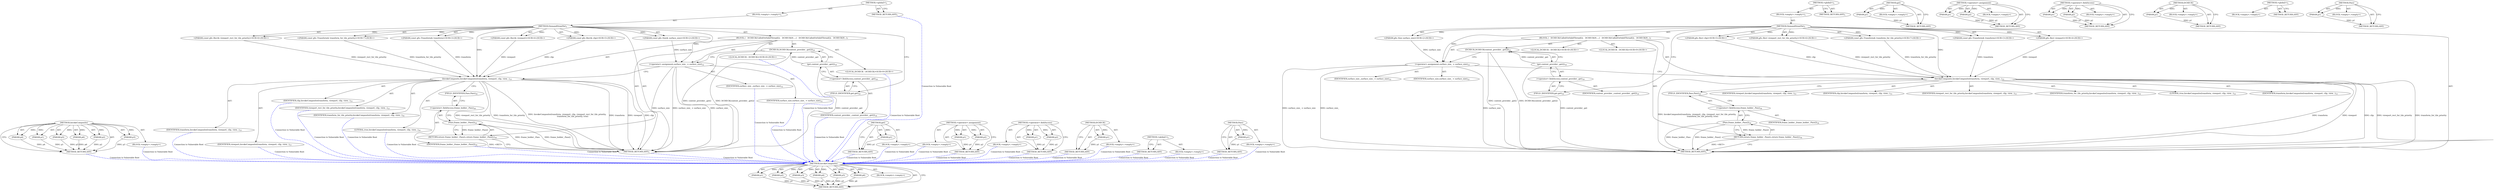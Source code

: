 digraph "Pass" {
vulnerable_81 [label=<(METHOD,InvokeComposite)>];
vulnerable_82 [label=<(PARAM,p1)>];
vulnerable_83 [label=<(PARAM,p2)>];
vulnerable_84 [label=<(PARAM,p3)>];
vulnerable_85 [label=<(PARAM,p4)>];
vulnerable_86 [label=<(PARAM,p5)>];
vulnerable_87 [label=<(PARAM,p6)>];
vulnerable_88 [label=<(BLOCK,&lt;empty&gt;,&lt;empty&gt;)>];
vulnerable_89 [label=<(METHOD_RETURN,ANY)>];
vulnerable_6 [label=<(METHOD,&lt;global&gt;)<SUB>1</SUB>>];
vulnerable_7 [label=<(BLOCK,&lt;empty&gt;,&lt;empty&gt;)<SUB>1</SUB>>];
vulnerable_8 [label=<(METHOD,DemandDrawHw)<SUB>1</SUB>>];
vulnerable_9 [label="<(PARAM,gfx::Size surface_size)<SUB>2</SUB>>"];
vulnerable_10 [label="<(PARAM,const gfx::Transform&amp; transform)<SUB>3</SUB>>"];
vulnerable_11 [label="<(PARAM,gfx::Rect viewport)<SUB>4</SUB>>"];
vulnerable_12 [label="<(PARAM,gfx::Rect clip)<SUB>5</SUB>>"];
vulnerable_13 [label="<(PARAM,gfx::Rect viewport_rect_for_tile_priority)<SUB>6</SUB>>"];
vulnerable_14 [label="<(PARAM,const gfx::Transform&amp; transform_for_tile_priority)<SUB>7</SUB>>"];
vulnerable_15 [label=<(BLOCK,{
   DCHECK(CalledOnValidThread());
   DCHECK(H...,{
   DCHECK(CalledOnValidThread());
   DCHECK(H...)<SUB>7</SUB>>];
vulnerable_16 [label="<(LOCAL,DCHECK : DCHECK)<SUB>8</SUB>>"];
vulnerable_17 [label="<(LOCAL,DCHECK : DCHECK)<SUB>9</SUB>>"];
vulnerable_18 [label=<(DCHECK,DCHECK(context_provider_.get()))<SUB>10</SUB>>];
vulnerable_19 [label=<(get,context_provider_.get())<SUB>10</SUB>>];
vulnerable_20 [label=<(&lt;operator&gt;.fieldAccess,context_provider_.get)<SUB>10</SUB>>];
vulnerable_21 [label=<(IDENTIFIER,context_provider_,context_provider_.get())<SUB>10</SUB>>];
vulnerable_22 [label=<(FIELD_IDENTIFIER,get,get)<SUB>10</SUB>>];
vulnerable_23 [label=<(&lt;operator&gt;.assignment,surface_size_ = surface_size)<SUB>12</SUB>>];
vulnerable_24 [label=<(IDENTIFIER,surface_size_,surface_size_ = surface_size)<SUB>12</SUB>>];
vulnerable_25 [label=<(IDENTIFIER,surface_size,surface_size_ = surface_size)<SUB>12</SUB>>];
vulnerable_26 [label=<(InvokeComposite,InvokeComposite(transform, viewport, clip, view...)<SUB>13</SUB>>];
vulnerable_27 [label=<(IDENTIFIER,transform,InvokeComposite(transform, viewport, clip, view...)<SUB>13</SUB>>];
vulnerable_28 [label=<(IDENTIFIER,viewport,InvokeComposite(transform, viewport, clip, view...)<SUB>13</SUB>>];
vulnerable_29 [label=<(IDENTIFIER,clip,InvokeComposite(transform, viewport, clip, view...)<SUB>13</SUB>>];
vulnerable_30 [label=<(IDENTIFIER,viewport_rect_for_tile_priority,InvokeComposite(transform, viewport, clip, view...)<SUB>13</SUB>>];
vulnerable_31 [label=<(IDENTIFIER,transform_for_tile_priority,InvokeComposite(transform, viewport, clip, view...)<SUB>14</SUB>>];
vulnerable_32 [label=<(LITERAL,true,InvokeComposite(transform, viewport, clip, view...)<SUB>14</SUB>>];
vulnerable_33 [label=<(RETURN,return frame_holder_.Pass();,return frame_holder_.Pass();)<SUB>16</SUB>>];
vulnerable_34 [label=<(Pass,frame_holder_.Pass())<SUB>16</SUB>>];
vulnerable_35 [label=<(&lt;operator&gt;.fieldAccess,frame_holder_.Pass)<SUB>16</SUB>>];
vulnerable_36 [label=<(IDENTIFIER,frame_holder_,frame_holder_.Pass())<SUB>16</SUB>>];
vulnerable_37 [label=<(FIELD_IDENTIFIER,Pass,Pass)<SUB>16</SUB>>];
vulnerable_38 [label=<(METHOD_RETURN,ANY)<SUB>1</SUB>>];
vulnerable_40 [label=<(METHOD_RETURN,ANY)<SUB>1</SUB>>];
vulnerable_67 [label=<(METHOD,get)>];
vulnerable_68 [label=<(PARAM,p1)>];
vulnerable_69 [label=<(BLOCK,&lt;empty&gt;,&lt;empty&gt;)>];
vulnerable_70 [label=<(METHOD_RETURN,ANY)>];
vulnerable_76 [label=<(METHOD,&lt;operator&gt;.assignment)>];
vulnerable_77 [label=<(PARAM,p1)>];
vulnerable_78 [label=<(PARAM,p2)>];
vulnerable_79 [label=<(BLOCK,&lt;empty&gt;,&lt;empty&gt;)>];
vulnerable_80 [label=<(METHOD_RETURN,ANY)>];
vulnerable_71 [label=<(METHOD,&lt;operator&gt;.fieldAccess)>];
vulnerable_72 [label=<(PARAM,p1)>];
vulnerable_73 [label=<(PARAM,p2)>];
vulnerable_74 [label=<(BLOCK,&lt;empty&gt;,&lt;empty&gt;)>];
vulnerable_75 [label=<(METHOD_RETURN,ANY)>];
vulnerable_63 [label=<(METHOD,DCHECK)>];
vulnerable_64 [label=<(PARAM,p1)>];
vulnerable_65 [label=<(BLOCK,&lt;empty&gt;,&lt;empty&gt;)>];
vulnerable_66 [label=<(METHOD_RETURN,ANY)>];
vulnerable_57 [label=<(METHOD,&lt;global&gt;)<SUB>1</SUB>>];
vulnerable_58 [label=<(BLOCK,&lt;empty&gt;,&lt;empty&gt;)>];
vulnerable_59 [label=<(METHOD_RETURN,ANY)>];
vulnerable_90 [label=<(METHOD,Pass)>];
vulnerable_91 [label=<(PARAM,p1)>];
vulnerable_92 [label=<(BLOCK,&lt;empty&gt;,&lt;empty&gt;)>];
vulnerable_93 [label=<(METHOD_RETURN,ANY)>];
fixed_81 [label=<(METHOD,InvokeComposite)>];
fixed_82 [label=<(PARAM,p1)>];
fixed_83 [label=<(PARAM,p2)>];
fixed_84 [label=<(PARAM,p3)>];
fixed_85 [label=<(PARAM,p4)>];
fixed_86 [label=<(PARAM,p5)>];
fixed_87 [label=<(PARAM,p6)>];
fixed_88 [label=<(BLOCK,&lt;empty&gt;,&lt;empty&gt;)>];
fixed_89 [label=<(METHOD_RETURN,ANY)>];
fixed_6 [label=<(METHOD,&lt;global&gt;)<SUB>1</SUB>>];
fixed_7 [label=<(BLOCK,&lt;empty&gt;,&lt;empty&gt;)<SUB>1</SUB>>];
fixed_8 [label=<(METHOD,DemandDrawHw)<SUB>1</SUB>>];
fixed_9 [label="<(PARAM,const gfx::Size&amp; surface_size)<SUB>2</SUB>>"];
fixed_10 [label="<(PARAM,const gfx::Transform&amp; transform)<SUB>3</SUB>>"];
fixed_11 [label="<(PARAM,const gfx::Rect&amp; viewport)<SUB>4</SUB>>"];
fixed_12 [label="<(PARAM,const gfx::Rect&amp; clip)<SUB>5</SUB>>"];
fixed_13 [label="<(PARAM,const gfx::Rect&amp; viewport_rect_for_tile_priority)<SUB>6</SUB>>"];
fixed_14 [label="<(PARAM,const gfx::Transform&amp; transform_for_tile_priority)<SUB>7</SUB>>"];
fixed_15 [label=<(BLOCK,{
   DCHECK(CalledOnValidThread());
   DCHECK(H...,{
   DCHECK(CalledOnValidThread());
   DCHECK(H...)<SUB>7</SUB>>];
fixed_16 [label="<(LOCAL,DCHECK : DCHECK)<SUB>8</SUB>>"];
fixed_17 [label="<(LOCAL,DCHECK : DCHECK)<SUB>9</SUB>>"];
fixed_18 [label=<(DCHECK,DCHECK(context_provider_.get()))<SUB>10</SUB>>];
fixed_19 [label=<(get,context_provider_.get())<SUB>10</SUB>>];
fixed_20 [label=<(&lt;operator&gt;.fieldAccess,context_provider_.get)<SUB>10</SUB>>];
fixed_21 [label=<(IDENTIFIER,context_provider_,context_provider_.get())<SUB>10</SUB>>];
fixed_22 [label=<(FIELD_IDENTIFIER,get,get)<SUB>10</SUB>>];
fixed_23 [label=<(&lt;operator&gt;.assignment,surface_size_ = surface_size)<SUB>12</SUB>>];
fixed_24 [label=<(IDENTIFIER,surface_size_,surface_size_ = surface_size)<SUB>12</SUB>>];
fixed_25 [label=<(IDENTIFIER,surface_size,surface_size_ = surface_size)<SUB>12</SUB>>];
fixed_26 [label=<(InvokeComposite,InvokeComposite(transform, viewport, clip, view...)<SUB>13</SUB>>];
fixed_27 [label=<(IDENTIFIER,transform,InvokeComposite(transform, viewport, clip, view...)<SUB>13</SUB>>];
fixed_28 [label=<(IDENTIFIER,viewport,InvokeComposite(transform, viewport, clip, view...)<SUB>13</SUB>>];
fixed_29 [label=<(IDENTIFIER,clip,InvokeComposite(transform, viewport, clip, view...)<SUB>13</SUB>>];
fixed_30 [label=<(IDENTIFIER,viewport_rect_for_tile_priority,InvokeComposite(transform, viewport, clip, view...)<SUB>13</SUB>>];
fixed_31 [label=<(IDENTIFIER,transform_for_tile_priority,InvokeComposite(transform, viewport, clip, view...)<SUB>14</SUB>>];
fixed_32 [label=<(LITERAL,true,InvokeComposite(transform, viewport, clip, view...)<SUB>14</SUB>>];
fixed_33 [label=<(RETURN,return frame_holder_.Pass();,return frame_holder_.Pass();)<SUB>16</SUB>>];
fixed_34 [label=<(Pass,frame_holder_.Pass())<SUB>16</SUB>>];
fixed_35 [label=<(&lt;operator&gt;.fieldAccess,frame_holder_.Pass)<SUB>16</SUB>>];
fixed_36 [label=<(IDENTIFIER,frame_holder_,frame_holder_.Pass())<SUB>16</SUB>>];
fixed_37 [label=<(FIELD_IDENTIFIER,Pass,Pass)<SUB>16</SUB>>];
fixed_38 [label=<(METHOD_RETURN,ANY)<SUB>1</SUB>>];
fixed_40 [label=<(METHOD_RETURN,ANY)<SUB>1</SUB>>];
fixed_67 [label=<(METHOD,get)>];
fixed_68 [label=<(PARAM,p1)>];
fixed_69 [label=<(BLOCK,&lt;empty&gt;,&lt;empty&gt;)>];
fixed_70 [label=<(METHOD_RETURN,ANY)>];
fixed_76 [label=<(METHOD,&lt;operator&gt;.assignment)>];
fixed_77 [label=<(PARAM,p1)>];
fixed_78 [label=<(PARAM,p2)>];
fixed_79 [label=<(BLOCK,&lt;empty&gt;,&lt;empty&gt;)>];
fixed_80 [label=<(METHOD_RETURN,ANY)>];
fixed_71 [label=<(METHOD,&lt;operator&gt;.fieldAccess)>];
fixed_72 [label=<(PARAM,p1)>];
fixed_73 [label=<(PARAM,p2)>];
fixed_74 [label=<(BLOCK,&lt;empty&gt;,&lt;empty&gt;)>];
fixed_75 [label=<(METHOD_RETURN,ANY)>];
fixed_63 [label=<(METHOD,DCHECK)>];
fixed_64 [label=<(PARAM,p1)>];
fixed_65 [label=<(BLOCK,&lt;empty&gt;,&lt;empty&gt;)>];
fixed_66 [label=<(METHOD_RETURN,ANY)>];
fixed_57 [label=<(METHOD,&lt;global&gt;)<SUB>1</SUB>>];
fixed_58 [label=<(BLOCK,&lt;empty&gt;,&lt;empty&gt;)>];
fixed_59 [label=<(METHOD_RETURN,ANY)>];
fixed_90 [label=<(METHOD,Pass)>];
fixed_91 [label=<(PARAM,p1)>];
fixed_92 [label=<(BLOCK,&lt;empty&gt;,&lt;empty&gt;)>];
fixed_93 [label=<(METHOD_RETURN,ANY)>];
vulnerable_81 -> vulnerable_82  [key=0, label="AST: "];
vulnerable_81 -> vulnerable_82  [key=1, label="DDG: "];
vulnerable_81 -> vulnerable_88  [key=0, label="AST: "];
vulnerable_81 -> vulnerable_83  [key=0, label="AST: "];
vulnerable_81 -> vulnerable_83  [key=1, label="DDG: "];
vulnerable_81 -> vulnerable_89  [key=0, label="AST: "];
vulnerable_81 -> vulnerable_89  [key=1, label="CFG: "];
vulnerable_81 -> vulnerable_84  [key=0, label="AST: "];
vulnerable_81 -> vulnerable_84  [key=1, label="DDG: "];
vulnerable_81 -> vulnerable_85  [key=0, label="AST: "];
vulnerable_81 -> vulnerable_85  [key=1, label="DDG: "];
vulnerable_81 -> vulnerable_86  [key=0, label="AST: "];
vulnerable_81 -> vulnerable_86  [key=1, label="DDG: "];
vulnerable_81 -> vulnerable_87  [key=0, label="AST: "];
vulnerable_81 -> vulnerable_87  [key=1, label="DDG: "];
vulnerable_82 -> vulnerable_89  [key=0, label="DDG: p1"];
vulnerable_83 -> vulnerable_89  [key=0, label="DDG: p2"];
vulnerable_84 -> vulnerable_89  [key=0, label="DDG: p3"];
vulnerable_85 -> vulnerable_89  [key=0, label="DDG: p4"];
vulnerable_86 -> vulnerable_89  [key=0, label="DDG: p5"];
vulnerable_87 -> vulnerable_89  [key=0, label="DDG: p6"];
vulnerable_6 -> vulnerable_7  [key=0, label="AST: "];
vulnerable_6 -> vulnerable_40  [key=0, label="AST: "];
vulnerable_6 -> vulnerable_40  [key=1, label="CFG: "];
vulnerable_7 -> vulnerable_8  [key=0, label="AST: "];
vulnerable_8 -> vulnerable_9  [key=0, label="AST: "];
vulnerable_8 -> vulnerable_9  [key=1, label="DDG: "];
vulnerable_8 -> vulnerable_10  [key=0, label="AST: "];
vulnerable_8 -> vulnerable_10  [key=1, label="DDG: "];
vulnerable_8 -> vulnerable_11  [key=0, label="AST: "];
vulnerable_8 -> vulnerable_11  [key=1, label="DDG: "];
vulnerable_8 -> vulnerable_12  [key=0, label="AST: "];
vulnerable_8 -> vulnerable_12  [key=1, label="DDG: "];
vulnerable_8 -> vulnerable_13  [key=0, label="AST: "];
vulnerable_8 -> vulnerable_13  [key=1, label="DDG: "];
vulnerable_8 -> vulnerable_14  [key=0, label="AST: "];
vulnerable_8 -> vulnerable_14  [key=1, label="DDG: "];
vulnerable_8 -> vulnerable_15  [key=0, label="AST: "];
vulnerable_8 -> vulnerable_38  [key=0, label="AST: "];
vulnerable_8 -> vulnerable_22  [key=0, label="CFG: "];
vulnerable_8 -> vulnerable_23  [key=0, label="DDG: "];
vulnerable_8 -> vulnerable_26  [key=0, label="DDG: "];
vulnerable_9 -> vulnerable_23  [key=0, label="DDG: surface_size"];
vulnerable_10 -> vulnerable_26  [key=0, label="DDG: transform"];
vulnerable_11 -> vulnerable_26  [key=0, label="DDG: viewport"];
vulnerable_12 -> vulnerable_26  [key=0, label="DDG: clip"];
vulnerable_13 -> vulnerable_26  [key=0, label="DDG: viewport_rect_for_tile_priority"];
vulnerable_14 -> vulnerable_26  [key=0, label="DDG: transform_for_tile_priority"];
vulnerable_15 -> vulnerable_16  [key=0, label="AST: "];
vulnerable_15 -> vulnerable_17  [key=0, label="AST: "];
vulnerable_15 -> vulnerable_18  [key=0, label="AST: "];
vulnerable_15 -> vulnerable_23  [key=0, label="AST: "];
vulnerable_15 -> vulnerable_26  [key=0, label="AST: "];
vulnerable_15 -> vulnerable_33  [key=0, label="AST: "];
vulnerable_18 -> vulnerable_19  [key=0, label="AST: "];
vulnerable_18 -> vulnerable_23  [key=0, label="CFG: "];
vulnerable_18 -> vulnerable_38  [key=0, label="DDG: context_provider_.get()"];
vulnerable_18 -> vulnerable_38  [key=1, label="DDG: DCHECK(context_provider_.get())"];
vulnerable_19 -> vulnerable_20  [key=0, label="AST: "];
vulnerable_19 -> vulnerable_18  [key=0, label="CFG: "];
vulnerable_19 -> vulnerable_18  [key=1, label="DDG: context_provider_.get"];
vulnerable_19 -> vulnerable_38  [key=0, label="DDG: context_provider_.get"];
vulnerable_20 -> vulnerable_21  [key=0, label="AST: "];
vulnerable_20 -> vulnerable_22  [key=0, label="AST: "];
vulnerable_20 -> vulnerable_19  [key=0, label="CFG: "];
vulnerable_22 -> vulnerable_20  [key=0, label="CFG: "];
vulnerable_23 -> vulnerable_24  [key=0, label="AST: "];
vulnerable_23 -> vulnerable_25  [key=0, label="AST: "];
vulnerable_23 -> vulnerable_26  [key=0, label="CFG: "];
vulnerable_23 -> vulnerable_38  [key=0, label="DDG: surface_size"];
vulnerable_23 -> vulnerable_38  [key=1, label="DDG: surface_size_ = surface_size"];
vulnerable_23 -> vulnerable_38  [key=2, label="DDG: surface_size_"];
vulnerable_26 -> vulnerable_27  [key=0, label="AST: "];
vulnerable_26 -> vulnerable_28  [key=0, label="AST: "];
vulnerable_26 -> vulnerable_29  [key=0, label="AST: "];
vulnerable_26 -> vulnerable_30  [key=0, label="AST: "];
vulnerable_26 -> vulnerable_31  [key=0, label="AST: "];
vulnerable_26 -> vulnerable_32  [key=0, label="AST: "];
vulnerable_26 -> vulnerable_37  [key=0, label="CFG: "];
vulnerable_26 -> vulnerable_38  [key=0, label="DDG: transform"];
vulnerable_26 -> vulnerable_38  [key=1, label="DDG: viewport"];
vulnerable_26 -> vulnerable_38  [key=2, label="DDG: clip"];
vulnerable_26 -> vulnerable_38  [key=3, label="DDG: viewport_rect_for_tile_priority"];
vulnerable_26 -> vulnerable_38  [key=4, label="DDG: transform_for_tile_priority"];
vulnerable_26 -> vulnerable_38  [key=5, label="DDG: InvokeComposite(transform, viewport, clip, viewport_rect_for_tile_priority,
                  transform_for_tile_priority, true)"];
vulnerable_33 -> vulnerable_34  [key=0, label="AST: "];
vulnerable_33 -> vulnerable_38  [key=0, label="CFG: "];
vulnerable_33 -> vulnerable_38  [key=1, label="DDG: &lt;RET&gt;"];
vulnerable_34 -> vulnerable_35  [key=0, label="AST: "];
vulnerable_34 -> vulnerable_33  [key=0, label="CFG: "];
vulnerable_34 -> vulnerable_33  [key=1, label="DDG: frame_holder_.Pass()"];
vulnerable_34 -> vulnerable_38  [key=0, label="DDG: frame_holder_.Pass"];
vulnerable_34 -> vulnerable_38  [key=1, label="DDG: frame_holder_.Pass()"];
vulnerable_35 -> vulnerable_36  [key=0, label="AST: "];
vulnerable_35 -> vulnerable_37  [key=0, label="AST: "];
vulnerable_35 -> vulnerable_34  [key=0, label="CFG: "];
vulnerable_37 -> vulnerable_35  [key=0, label="CFG: "];
vulnerable_67 -> vulnerable_68  [key=0, label="AST: "];
vulnerable_67 -> vulnerable_68  [key=1, label="DDG: "];
vulnerable_67 -> vulnerable_69  [key=0, label="AST: "];
vulnerable_67 -> vulnerable_70  [key=0, label="AST: "];
vulnerable_67 -> vulnerable_70  [key=1, label="CFG: "];
vulnerable_68 -> vulnerable_70  [key=0, label="DDG: p1"];
vulnerable_76 -> vulnerable_77  [key=0, label="AST: "];
vulnerable_76 -> vulnerable_77  [key=1, label="DDG: "];
vulnerable_76 -> vulnerable_79  [key=0, label="AST: "];
vulnerable_76 -> vulnerable_78  [key=0, label="AST: "];
vulnerable_76 -> vulnerable_78  [key=1, label="DDG: "];
vulnerable_76 -> vulnerable_80  [key=0, label="AST: "];
vulnerable_76 -> vulnerable_80  [key=1, label="CFG: "];
vulnerable_77 -> vulnerable_80  [key=0, label="DDG: p1"];
vulnerable_78 -> vulnerable_80  [key=0, label="DDG: p2"];
vulnerable_71 -> vulnerable_72  [key=0, label="AST: "];
vulnerable_71 -> vulnerable_72  [key=1, label="DDG: "];
vulnerable_71 -> vulnerable_74  [key=0, label="AST: "];
vulnerable_71 -> vulnerable_73  [key=0, label="AST: "];
vulnerable_71 -> vulnerable_73  [key=1, label="DDG: "];
vulnerable_71 -> vulnerable_75  [key=0, label="AST: "];
vulnerable_71 -> vulnerable_75  [key=1, label="CFG: "];
vulnerable_72 -> vulnerable_75  [key=0, label="DDG: p1"];
vulnerable_73 -> vulnerable_75  [key=0, label="DDG: p2"];
vulnerable_63 -> vulnerable_64  [key=0, label="AST: "];
vulnerable_63 -> vulnerable_64  [key=1, label="DDG: "];
vulnerable_63 -> vulnerable_65  [key=0, label="AST: "];
vulnerable_63 -> vulnerable_66  [key=0, label="AST: "];
vulnerable_63 -> vulnerable_66  [key=1, label="CFG: "];
vulnerable_64 -> vulnerable_66  [key=0, label="DDG: p1"];
vulnerable_57 -> vulnerable_58  [key=0, label="AST: "];
vulnerable_57 -> vulnerable_59  [key=0, label="AST: "];
vulnerable_57 -> vulnerable_59  [key=1, label="CFG: "];
vulnerable_90 -> vulnerable_91  [key=0, label="AST: "];
vulnerable_90 -> vulnerable_91  [key=1, label="DDG: "];
vulnerable_90 -> vulnerable_92  [key=0, label="AST: "];
vulnerable_90 -> vulnerable_93  [key=0, label="AST: "];
vulnerable_90 -> vulnerable_93  [key=1, label="CFG: "];
vulnerable_91 -> vulnerable_93  [key=0, label="DDG: p1"];
fixed_81 -> fixed_82  [key=0, label="AST: "];
fixed_81 -> fixed_82  [key=1, label="DDG: "];
fixed_81 -> fixed_88  [key=0, label="AST: "];
fixed_81 -> fixed_83  [key=0, label="AST: "];
fixed_81 -> fixed_83  [key=1, label="DDG: "];
fixed_81 -> fixed_89  [key=0, label="AST: "];
fixed_81 -> fixed_89  [key=1, label="CFG: "];
fixed_81 -> fixed_84  [key=0, label="AST: "];
fixed_81 -> fixed_84  [key=1, label="DDG: "];
fixed_81 -> fixed_85  [key=0, label="AST: "];
fixed_81 -> fixed_85  [key=1, label="DDG: "];
fixed_81 -> fixed_86  [key=0, label="AST: "];
fixed_81 -> fixed_86  [key=1, label="DDG: "];
fixed_81 -> fixed_87  [key=0, label="AST: "];
fixed_81 -> fixed_87  [key=1, label="DDG: "];
fixed_82 -> fixed_89  [key=0, label="DDG: p1"];
fixed_83 -> fixed_89  [key=0, label="DDG: p2"];
fixed_84 -> fixed_89  [key=0, label="DDG: p3"];
fixed_85 -> fixed_89  [key=0, label="DDG: p4"];
fixed_86 -> fixed_89  [key=0, label="DDG: p5"];
fixed_87 -> fixed_89  [key=0, label="DDG: p6"];
fixed_88 -> vulnerable_81  [color=blue, key=0, label="Connection to Vulnerable Root", penwidth="2.0", style=dashed];
fixed_89 -> vulnerable_81  [color=blue, key=0, label="Connection to Vulnerable Root", penwidth="2.0", style=dashed];
fixed_6 -> fixed_7  [key=0, label="AST: "];
fixed_6 -> fixed_40  [key=0, label="AST: "];
fixed_6 -> fixed_40  [key=1, label="CFG: "];
fixed_7 -> fixed_8  [key=0, label="AST: "];
fixed_8 -> fixed_9  [key=0, label="AST: "];
fixed_8 -> fixed_9  [key=1, label="DDG: "];
fixed_8 -> fixed_10  [key=0, label="AST: "];
fixed_8 -> fixed_10  [key=1, label="DDG: "];
fixed_8 -> fixed_11  [key=0, label="AST: "];
fixed_8 -> fixed_11  [key=1, label="DDG: "];
fixed_8 -> fixed_12  [key=0, label="AST: "];
fixed_8 -> fixed_12  [key=1, label="DDG: "];
fixed_8 -> fixed_13  [key=0, label="AST: "];
fixed_8 -> fixed_13  [key=1, label="DDG: "];
fixed_8 -> fixed_14  [key=0, label="AST: "];
fixed_8 -> fixed_14  [key=1, label="DDG: "];
fixed_8 -> fixed_15  [key=0, label="AST: "];
fixed_8 -> fixed_38  [key=0, label="AST: "];
fixed_8 -> fixed_22  [key=0, label="CFG: "];
fixed_8 -> fixed_23  [key=0, label="DDG: "];
fixed_8 -> fixed_26  [key=0, label="DDG: "];
fixed_9 -> fixed_23  [key=0, label="DDG: surface_size"];
fixed_10 -> fixed_26  [key=0, label="DDG: transform"];
fixed_11 -> fixed_26  [key=0, label="DDG: viewport"];
fixed_12 -> fixed_26  [key=0, label="DDG: clip"];
fixed_13 -> fixed_26  [key=0, label="DDG: viewport_rect_for_tile_priority"];
fixed_14 -> fixed_26  [key=0, label="DDG: transform_for_tile_priority"];
fixed_15 -> fixed_16  [key=0, label="AST: "];
fixed_15 -> fixed_17  [key=0, label="AST: "];
fixed_15 -> fixed_18  [key=0, label="AST: "];
fixed_15 -> fixed_23  [key=0, label="AST: "];
fixed_15 -> fixed_26  [key=0, label="AST: "];
fixed_15 -> fixed_33  [key=0, label="AST: "];
fixed_16 -> vulnerable_81  [color=blue, key=0, label="Connection to Vulnerable Root", penwidth="2.0", style=dashed];
fixed_17 -> vulnerable_81  [color=blue, key=0, label="Connection to Vulnerable Root", penwidth="2.0", style=dashed];
fixed_18 -> fixed_19  [key=0, label="AST: "];
fixed_18 -> fixed_23  [key=0, label="CFG: "];
fixed_18 -> fixed_38  [key=0, label="DDG: context_provider_.get()"];
fixed_18 -> fixed_38  [key=1, label="DDG: DCHECK(context_provider_.get())"];
fixed_19 -> fixed_20  [key=0, label="AST: "];
fixed_19 -> fixed_18  [key=0, label="CFG: "];
fixed_19 -> fixed_18  [key=1, label="DDG: context_provider_.get"];
fixed_19 -> fixed_38  [key=0, label="DDG: context_provider_.get"];
fixed_20 -> fixed_21  [key=0, label="AST: "];
fixed_20 -> fixed_22  [key=0, label="AST: "];
fixed_20 -> fixed_19  [key=0, label="CFG: "];
fixed_21 -> vulnerable_81  [color=blue, key=0, label="Connection to Vulnerable Root", penwidth="2.0", style=dashed];
fixed_22 -> fixed_20  [key=0, label="CFG: "];
fixed_23 -> fixed_24  [key=0, label="AST: "];
fixed_23 -> fixed_25  [key=0, label="AST: "];
fixed_23 -> fixed_26  [key=0, label="CFG: "];
fixed_23 -> fixed_38  [key=0, label="DDG: surface_size"];
fixed_23 -> fixed_38  [key=1, label="DDG: surface_size_ = surface_size"];
fixed_23 -> fixed_38  [key=2, label="DDG: surface_size_"];
fixed_24 -> vulnerable_81  [color=blue, key=0, label="Connection to Vulnerable Root", penwidth="2.0", style=dashed];
fixed_25 -> vulnerable_81  [color=blue, key=0, label="Connection to Vulnerable Root", penwidth="2.0", style=dashed];
fixed_26 -> fixed_27  [key=0, label="AST: "];
fixed_26 -> fixed_28  [key=0, label="AST: "];
fixed_26 -> fixed_29  [key=0, label="AST: "];
fixed_26 -> fixed_30  [key=0, label="AST: "];
fixed_26 -> fixed_31  [key=0, label="AST: "];
fixed_26 -> fixed_32  [key=0, label="AST: "];
fixed_26 -> fixed_37  [key=0, label="CFG: "];
fixed_26 -> fixed_38  [key=0, label="DDG: transform"];
fixed_26 -> fixed_38  [key=1, label="DDG: viewport"];
fixed_26 -> fixed_38  [key=2, label="DDG: clip"];
fixed_26 -> fixed_38  [key=3, label="DDG: viewport_rect_for_tile_priority"];
fixed_26 -> fixed_38  [key=4, label="DDG: transform_for_tile_priority"];
fixed_26 -> fixed_38  [key=5, label="DDG: InvokeComposite(transform, viewport, clip, viewport_rect_for_tile_priority,
                  transform_for_tile_priority, true)"];
fixed_27 -> vulnerable_81  [color=blue, key=0, label="Connection to Vulnerable Root", penwidth="2.0", style=dashed];
fixed_28 -> vulnerable_81  [color=blue, key=0, label="Connection to Vulnerable Root", penwidth="2.0", style=dashed];
fixed_29 -> vulnerable_81  [color=blue, key=0, label="Connection to Vulnerable Root", penwidth="2.0", style=dashed];
fixed_30 -> vulnerable_81  [color=blue, key=0, label="Connection to Vulnerable Root", penwidth="2.0", style=dashed];
fixed_31 -> vulnerable_81  [color=blue, key=0, label="Connection to Vulnerable Root", penwidth="2.0", style=dashed];
fixed_32 -> vulnerable_81  [color=blue, key=0, label="Connection to Vulnerable Root", penwidth="2.0", style=dashed];
fixed_33 -> fixed_34  [key=0, label="AST: "];
fixed_33 -> fixed_38  [key=0, label="CFG: "];
fixed_33 -> fixed_38  [key=1, label="DDG: &lt;RET&gt;"];
fixed_34 -> fixed_35  [key=0, label="AST: "];
fixed_34 -> fixed_33  [key=0, label="CFG: "];
fixed_34 -> fixed_33  [key=1, label="DDG: frame_holder_.Pass()"];
fixed_34 -> fixed_38  [key=0, label="DDG: frame_holder_.Pass"];
fixed_34 -> fixed_38  [key=1, label="DDG: frame_holder_.Pass()"];
fixed_35 -> fixed_36  [key=0, label="AST: "];
fixed_35 -> fixed_37  [key=0, label="AST: "];
fixed_35 -> fixed_34  [key=0, label="CFG: "];
fixed_36 -> vulnerable_81  [color=blue, key=0, label="Connection to Vulnerable Root", penwidth="2.0", style=dashed];
fixed_37 -> fixed_35  [key=0, label="CFG: "];
fixed_38 -> vulnerable_81  [color=blue, key=0, label="Connection to Vulnerable Root", penwidth="2.0", style=dashed];
fixed_40 -> vulnerable_81  [color=blue, key=0, label="Connection to Vulnerable Root", penwidth="2.0", style=dashed];
fixed_67 -> fixed_68  [key=0, label="AST: "];
fixed_67 -> fixed_68  [key=1, label="DDG: "];
fixed_67 -> fixed_69  [key=0, label="AST: "];
fixed_67 -> fixed_70  [key=0, label="AST: "];
fixed_67 -> fixed_70  [key=1, label="CFG: "];
fixed_68 -> fixed_70  [key=0, label="DDG: p1"];
fixed_69 -> vulnerable_81  [color=blue, key=0, label="Connection to Vulnerable Root", penwidth="2.0", style=dashed];
fixed_70 -> vulnerable_81  [color=blue, key=0, label="Connection to Vulnerable Root", penwidth="2.0", style=dashed];
fixed_76 -> fixed_77  [key=0, label="AST: "];
fixed_76 -> fixed_77  [key=1, label="DDG: "];
fixed_76 -> fixed_79  [key=0, label="AST: "];
fixed_76 -> fixed_78  [key=0, label="AST: "];
fixed_76 -> fixed_78  [key=1, label="DDG: "];
fixed_76 -> fixed_80  [key=0, label="AST: "];
fixed_76 -> fixed_80  [key=1, label="CFG: "];
fixed_77 -> fixed_80  [key=0, label="DDG: p1"];
fixed_78 -> fixed_80  [key=0, label="DDG: p2"];
fixed_79 -> vulnerable_81  [color=blue, key=0, label="Connection to Vulnerable Root", penwidth="2.0", style=dashed];
fixed_80 -> vulnerable_81  [color=blue, key=0, label="Connection to Vulnerable Root", penwidth="2.0", style=dashed];
fixed_71 -> fixed_72  [key=0, label="AST: "];
fixed_71 -> fixed_72  [key=1, label="DDG: "];
fixed_71 -> fixed_74  [key=0, label="AST: "];
fixed_71 -> fixed_73  [key=0, label="AST: "];
fixed_71 -> fixed_73  [key=1, label="DDG: "];
fixed_71 -> fixed_75  [key=0, label="AST: "];
fixed_71 -> fixed_75  [key=1, label="CFG: "];
fixed_72 -> fixed_75  [key=0, label="DDG: p1"];
fixed_73 -> fixed_75  [key=0, label="DDG: p2"];
fixed_74 -> vulnerable_81  [color=blue, key=0, label="Connection to Vulnerable Root", penwidth="2.0", style=dashed];
fixed_75 -> vulnerable_81  [color=blue, key=0, label="Connection to Vulnerable Root", penwidth="2.0", style=dashed];
fixed_63 -> fixed_64  [key=0, label="AST: "];
fixed_63 -> fixed_64  [key=1, label="DDG: "];
fixed_63 -> fixed_65  [key=0, label="AST: "];
fixed_63 -> fixed_66  [key=0, label="AST: "];
fixed_63 -> fixed_66  [key=1, label="CFG: "];
fixed_64 -> fixed_66  [key=0, label="DDG: p1"];
fixed_65 -> vulnerable_81  [color=blue, key=0, label="Connection to Vulnerable Root", penwidth="2.0", style=dashed];
fixed_66 -> vulnerable_81  [color=blue, key=0, label="Connection to Vulnerable Root", penwidth="2.0", style=dashed];
fixed_57 -> fixed_58  [key=0, label="AST: "];
fixed_57 -> fixed_59  [key=0, label="AST: "];
fixed_57 -> fixed_59  [key=1, label="CFG: "];
fixed_58 -> vulnerable_81  [color=blue, key=0, label="Connection to Vulnerable Root", penwidth="2.0", style=dashed];
fixed_59 -> vulnerable_81  [color=blue, key=0, label="Connection to Vulnerable Root", penwidth="2.0", style=dashed];
fixed_90 -> fixed_91  [key=0, label="AST: "];
fixed_90 -> fixed_91  [key=1, label="DDG: "];
fixed_90 -> fixed_92  [key=0, label="AST: "];
fixed_90 -> fixed_93  [key=0, label="AST: "];
fixed_90 -> fixed_93  [key=1, label="CFG: "];
fixed_91 -> fixed_93  [key=0, label="DDG: p1"];
fixed_92 -> vulnerable_81  [color=blue, key=0, label="Connection to Vulnerable Root", penwidth="2.0", style=dashed];
fixed_93 -> vulnerable_81  [color=blue, key=0, label="Connection to Vulnerable Root", penwidth="2.0", style=dashed];
}
